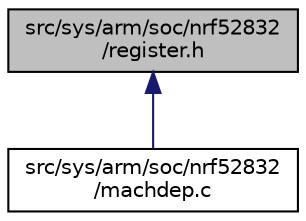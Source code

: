 digraph "src/sys/arm/soc/nrf52832/register.h"
{
 // LATEX_PDF_SIZE
  edge [fontname="Helvetica",fontsize="10",labelfontname="Helvetica",labelfontsize="10"];
  node [fontname="Helvetica",fontsize="10",shape=record];
  Node1 [label="src/sys/arm/soc/nrf52832\l/register.h",height=0.2,width=0.4,color="black", fillcolor="grey75", style="filled", fontcolor="black",tooltip=" "];
  Node1 -> Node2 [dir="back",color="midnightblue",fontsize="10",style="solid",fontname="Helvetica"];
  Node2 [label="src/sys/arm/soc/nrf52832\l/machdep.c",height=0.2,width=0.4,color="black", fillcolor="white", style="filled",URL="$machdep_8c.html",tooltip=" "];
}
